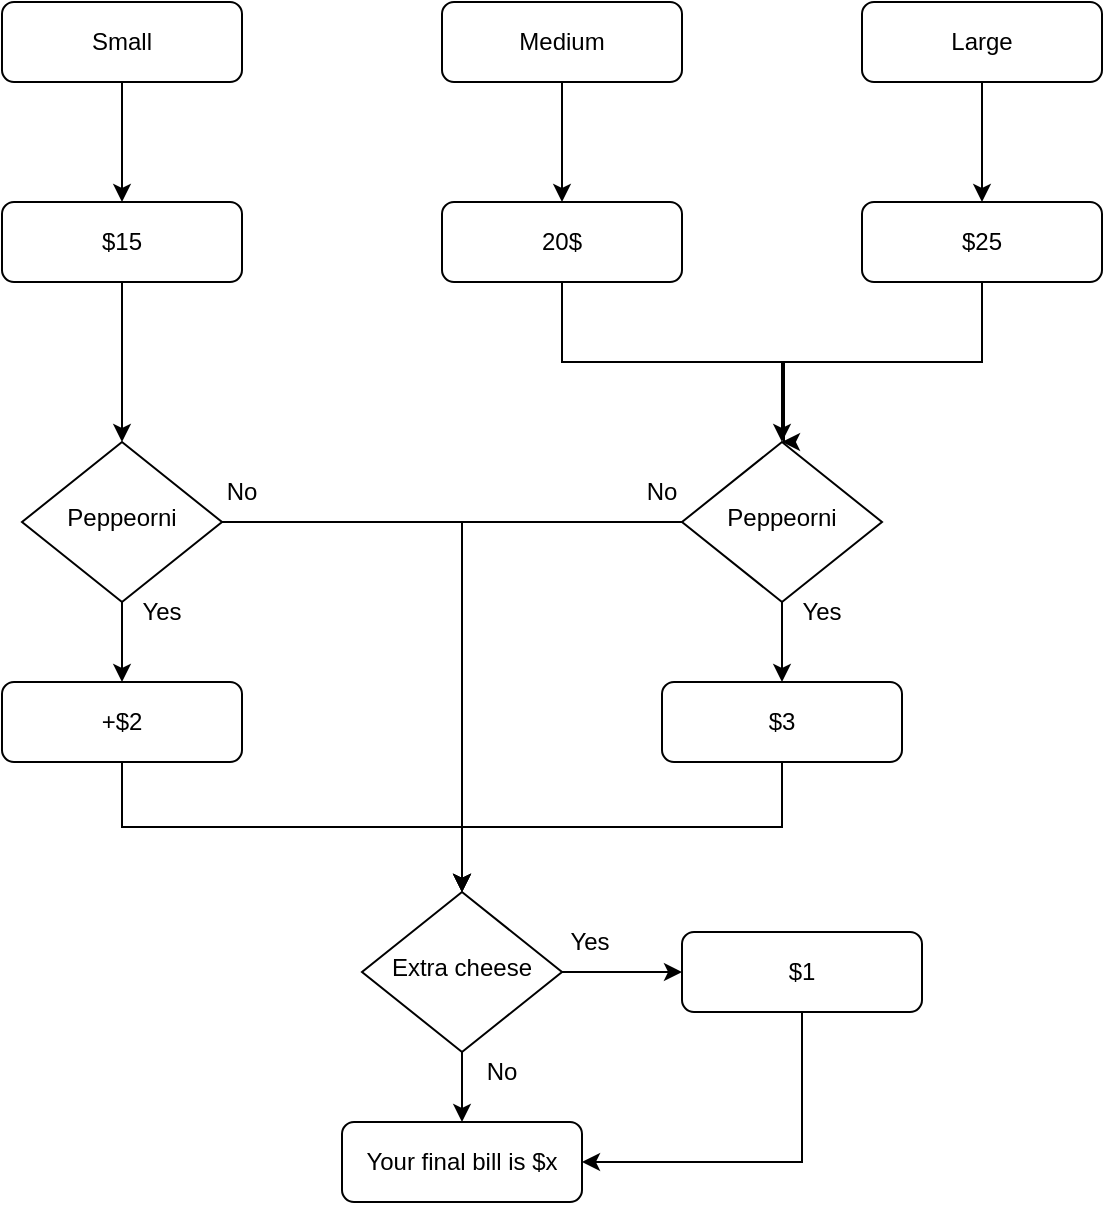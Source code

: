 <mxfile version="21.6.5" type="device">
  <diagram id="C5RBs43oDa-KdzZeNtuy" name="Page-1">
    <mxGraphModel dx="1338" dy="820" grid="1" gridSize="10" guides="1" tooltips="1" connect="1" arrows="1" fold="1" page="1" pageScale="1" pageWidth="827" pageHeight="1169" math="0" shadow="0">
      <root>
        <mxCell id="WIyWlLk6GJQsqaUBKTNV-0" />
        <mxCell id="WIyWlLk6GJQsqaUBKTNV-1" parent="WIyWlLk6GJQsqaUBKTNV-0" />
        <mxCell id="PG5u98xs7DWPBOgbhO8v-8" style="edgeStyle=orthogonalEdgeStyle;rounded=0;orthogonalLoop=1;jettySize=auto;html=1;exitX=0.5;exitY=1;exitDx=0;exitDy=0;entryX=0.5;entryY=0;entryDx=0;entryDy=0;" edge="1" parent="WIyWlLk6GJQsqaUBKTNV-1" source="PG5u98xs7DWPBOgbhO8v-0" target="PG5u98xs7DWPBOgbhO8v-5">
          <mxGeometry relative="1" as="geometry" />
        </mxCell>
        <mxCell id="PG5u98xs7DWPBOgbhO8v-0" value="Small" style="rounded=1;whiteSpace=wrap;html=1;fontSize=12;glass=0;strokeWidth=1;shadow=0;" vertex="1" parent="WIyWlLk6GJQsqaUBKTNV-1">
          <mxGeometry x="90" y="100" width="120" height="40" as="geometry" />
        </mxCell>
        <mxCell id="PG5u98xs7DWPBOgbhO8v-9" style="edgeStyle=orthogonalEdgeStyle;rounded=0;orthogonalLoop=1;jettySize=auto;html=1;exitX=0.5;exitY=1;exitDx=0;exitDy=0;entryX=0.5;entryY=0;entryDx=0;entryDy=0;" edge="1" parent="WIyWlLk6GJQsqaUBKTNV-1" source="PG5u98xs7DWPBOgbhO8v-1" target="PG5u98xs7DWPBOgbhO8v-6">
          <mxGeometry relative="1" as="geometry" />
        </mxCell>
        <mxCell id="PG5u98xs7DWPBOgbhO8v-1" value="Medium" style="rounded=1;whiteSpace=wrap;html=1;fontSize=12;glass=0;strokeWidth=1;shadow=0;" vertex="1" parent="WIyWlLk6GJQsqaUBKTNV-1">
          <mxGeometry x="310" y="100" width="120" height="40" as="geometry" />
        </mxCell>
        <mxCell id="PG5u98xs7DWPBOgbhO8v-10" style="edgeStyle=orthogonalEdgeStyle;rounded=0;orthogonalLoop=1;jettySize=auto;html=1;exitX=0.5;exitY=1;exitDx=0;exitDy=0;entryX=0.5;entryY=0;entryDx=0;entryDy=0;" edge="1" parent="WIyWlLk6GJQsqaUBKTNV-1" source="PG5u98xs7DWPBOgbhO8v-2" target="PG5u98xs7DWPBOgbhO8v-7">
          <mxGeometry relative="1" as="geometry" />
        </mxCell>
        <mxCell id="PG5u98xs7DWPBOgbhO8v-2" value="Large" style="rounded=1;whiteSpace=wrap;html=1;fontSize=12;glass=0;strokeWidth=1;shadow=0;" vertex="1" parent="WIyWlLk6GJQsqaUBKTNV-1">
          <mxGeometry x="520" y="100" width="120" height="40" as="geometry" />
        </mxCell>
        <mxCell id="PG5u98xs7DWPBOgbhO8v-23" style="edgeStyle=orthogonalEdgeStyle;rounded=0;orthogonalLoop=1;jettySize=auto;html=1;exitX=0.5;exitY=1;exitDx=0;exitDy=0;entryX=0.5;entryY=0;entryDx=0;entryDy=0;" edge="1" parent="WIyWlLk6GJQsqaUBKTNV-1" source="PG5u98xs7DWPBOgbhO8v-3" target="PG5u98xs7DWPBOgbhO8v-18">
          <mxGeometry relative="1" as="geometry" />
        </mxCell>
        <mxCell id="PG5u98xs7DWPBOgbhO8v-27" style="edgeStyle=orthogonalEdgeStyle;rounded=0;orthogonalLoop=1;jettySize=auto;html=1;exitX=0;exitY=0.5;exitDx=0;exitDy=0;entryX=0.5;entryY=0;entryDx=0;entryDy=0;" edge="1" parent="WIyWlLk6GJQsqaUBKTNV-1" source="PG5u98xs7DWPBOgbhO8v-3" target="PG5u98xs7DWPBOgbhO8v-12">
          <mxGeometry relative="1" as="geometry" />
        </mxCell>
        <mxCell id="PG5u98xs7DWPBOgbhO8v-3" value="Peppeorni" style="rhombus;whiteSpace=wrap;html=1;shadow=0;fontFamily=Helvetica;fontSize=12;align=center;strokeWidth=1;spacing=6;spacingTop=-4;" vertex="1" parent="WIyWlLk6GJQsqaUBKTNV-1">
          <mxGeometry x="430" y="320" width="100" height="80" as="geometry" />
        </mxCell>
        <mxCell id="PG5u98xs7DWPBOgbhO8v-13" style="edgeStyle=orthogonalEdgeStyle;rounded=0;orthogonalLoop=1;jettySize=auto;html=1;exitX=0.5;exitY=1;exitDx=0;exitDy=0;entryX=0.5;entryY=0;entryDx=0;entryDy=0;" edge="1" parent="WIyWlLk6GJQsqaUBKTNV-1" source="PG5u98xs7DWPBOgbhO8v-5" target="PG5u98xs7DWPBOgbhO8v-11">
          <mxGeometry relative="1" as="geometry" />
        </mxCell>
        <mxCell id="PG5u98xs7DWPBOgbhO8v-5" value="$15" style="rounded=1;whiteSpace=wrap;html=1;fontSize=12;glass=0;strokeWidth=1;shadow=0;" vertex="1" parent="WIyWlLk6GJQsqaUBKTNV-1">
          <mxGeometry x="90" y="200" width="120" height="40" as="geometry" />
        </mxCell>
        <mxCell id="PG5u98xs7DWPBOgbhO8v-14" style="edgeStyle=orthogonalEdgeStyle;rounded=0;orthogonalLoop=1;jettySize=auto;html=1;exitX=0.5;exitY=1;exitDx=0;exitDy=0;entryX=0.5;entryY=0;entryDx=0;entryDy=0;" edge="1" parent="WIyWlLk6GJQsqaUBKTNV-1" source="PG5u98xs7DWPBOgbhO8v-6" target="PG5u98xs7DWPBOgbhO8v-3">
          <mxGeometry relative="1" as="geometry" />
        </mxCell>
        <mxCell id="PG5u98xs7DWPBOgbhO8v-6" value="20$" style="rounded=1;whiteSpace=wrap;html=1;fontSize=12;glass=0;strokeWidth=1;shadow=0;" vertex="1" parent="WIyWlLk6GJQsqaUBKTNV-1">
          <mxGeometry x="310" y="200" width="120" height="40" as="geometry" />
        </mxCell>
        <mxCell id="PG5u98xs7DWPBOgbhO8v-15" style="edgeStyle=orthogonalEdgeStyle;rounded=0;orthogonalLoop=1;jettySize=auto;html=1;exitX=0.5;exitY=1;exitDx=0;exitDy=0;" edge="1" parent="WIyWlLk6GJQsqaUBKTNV-1" source="PG5u98xs7DWPBOgbhO8v-7">
          <mxGeometry relative="1" as="geometry">
            <mxPoint x="480" y="320" as="targetPoint" />
            <Array as="points">
              <mxPoint x="580" y="280" />
              <mxPoint x="481" y="280" />
            </Array>
          </mxGeometry>
        </mxCell>
        <mxCell id="PG5u98xs7DWPBOgbhO8v-7" value="$25" style="rounded=1;whiteSpace=wrap;html=1;fontSize=12;glass=0;strokeWidth=1;shadow=0;" vertex="1" parent="WIyWlLk6GJQsqaUBKTNV-1">
          <mxGeometry x="520" y="200" width="120" height="40" as="geometry" />
        </mxCell>
        <mxCell id="PG5u98xs7DWPBOgbhO8v-21" style="edgeStyle=orthogonalEdgeStyle;rounded=0;orthogonalLoop=1;jettySize=auto;html=1;exitX=0.5;exitY=1;exitDx=0;exitDy=0;entryX=0.5;entryY=0;entryDx=0;entryDy=0;" edge="1" parent="WIyWlLk6GJQsqaUBKTNV-1" source="PG5u98xs7DWPBOgbhO8v-11" target="PG5u98xs7DWPBOgbhO8v-17">
          <mxGeometry relative="1" as="geometry" />
        </mxCell>
        <mxCell id="PG5u98xs7DWPBOgbhO8v-26" style="edgeStyle=orthogonalEdgeStyle;rounded=0;orthogonalLoop=1;jettySize=auto;html=1;exitX=1;exitY=0.5;exitDx=0;exitDy=0;entryX=0.5;entryY=0;entryDx=0;entryDy=0;" edge="1" parent="WIyWlLk6GJQsqaUBKTNV-1" source="PG5u98xs7DWPBOgbhO8v-11" target="PG5u98xs7DWPBOgbhO8v-12">
          <mxGeometry relative="1" as="geometry" />
        </mxCell>
        <mxCell id="PG5u98xs7DWPBOgbhO8v-11" value="Peppeorni" style="rhombus;whiteSpace=wrap;html=1;shadow=0;fontFamily=Helvetica;fontSize=12;align=center;strokeWidth=1;spacing=6;spacingTop=-4;" vertex="1" parent="WIyWlLk6GJQsqaUBKTNV-1">
          <mxGeometry x="100" y="320" width="100" height="80" as="geometry" />
        </mxCell>
        <mxCell id="PG5u98xs7DWPBOgbhO8v-32" style="edgeStyle=orthogonalEdgeStyle;rounded=0;orthogonalLoop=1;jettySize=auto;html=1;exitX=1;exitY=0.5;exitDx=0;exitDy=0;entryX=0;entryY=0.5;entryDx=0;entryDy=0;" edge="1" parent="WIyWlLk6GJQsqaUBKTNV-1" source="PG5u98xs7DWPBOgbhO8v-12" target="PG5u98xs7DWPBOgbhO8v-19">
          <mxGeometry relative="1" as="geometry" />
        </mxCell>
        <mxCell id="PG5u98xs7DWPBOgbhO8v-34" style="edgeStyle=orthogonalEdgeStyle;rounded=0;orthogonalLoop=1;jettySize=auto;html=1;exitX=0.5;exitY=1;exitDx=0;exitDy=0;entryX=0.5;entryY=0;entryDx=0;entryDy=0;" edge="1" parent="WIyWlLk6GJQsqaUBKTNV-1" source="PG5u98xs7DWPBOgbhO8v-12" target="PG5u98xs7DWPBOgbhO8v-20">
          <mxGeometry relative="1" as="geometry" />
        </mxCell>
        <mxCell id="PG5u98xs7DWPBOgbhO8v-12" value="Extra cheese" style="rhombus;whiteSpace=wrap;html=1;shadow=0;fontFamily=Helvetica;fontSize=12;align=center;strokeWidth=1;spacing=6;spacingTop=-4;" vertex="1" parent="WIyWlLk6GJQsqaUBKTNV-1">
          <mxGeometry x="270" y="545" width="100" height="80" as="geometry" />
        </mxCell>
        <mxCell id="PG5u98xs7DWPBOgbhO8v-22" style="edgeStyle=orthogonalEdgeStyle;rounded=0;orthogonalLoop=1;jettySize=auto;html=1;exitX=0.5;exitY=1;exitDx=0;exitDy=0;entryX=0.5;entryY=0;entryDx=0;entryDy=0;" edge="1" parent="WIyWlLk6GJQsqaUBKTNV-1" source="PG5u98xs7DWPBOgbhO8v-17" target="PG5u98xs7DWPBOgbhO8v-12">
          <mxGeometry relative="1" as="geometry" />
        </mxCell>
        <mxCell id="PG5u98xs7DWPBOgbhO8v-17" value="+$2" style="rounded=1;whiteSpace=wrap;html=1;fontSize=12;glass=0;strokeWidth=1;shadow=0;" vertex="1" parent="WIyWlLk6GJQsqaUBKTNV-1">
          <mxGeometry x="90" y="440" width="120" height="40" as="geometry" />
        </mxCell>
        <mxCell id="PG5u98xs7DWPBOgbhO8v-25" style="edgeStyle=orthogonalEdgeStyle;rounded=0;orthogonalLoop=1;jettySize=auto;html=1;exitX=0.5;exitY=1;exitDx=0;exitDy=0;entryX=0.5;entryY=0;entryDx=0;entryDy=0;" edge="1" parent="WIyWlLk6GJQsqaUBKTNV-1" source="PG5u98xs7DWPBOgbhO8v-18" target="PG5u98xs7DWPBOgbhO8v-12">
          <mxGeometry relative="1" as="geometry" />
        </mxCell>
        <mxCell id="PG5u98xs7DWPBOgbhO8v-18" value="$3" style="rounded=1;whiteSpace=wrap;html=1;fontSize=12;glass=0;strokeWidth=1;shadow=0;" vertex="1" parent="WIyWlLk6GJQsqaUBKTNV-1">
          <mxGeometry x="420" y="440" width="120" height="40" as="geometry" />
        </mxCell>
        <mxCell id="PG5u98xs7DWPBOgbhO8v-36" style="edgeStyle=orthogonalEdgeStyle;rounded=0;orthogonalLoop=1;jettySize=auto;html=1;exitX=0.5;exitY=1;exitDx=0;exitDy=0;entryX=1;entryY=0.5;entryDx=0;entryDy=0;" edge="1" parent="WIyWlLk6GJQsqaUBKTNV-1" source="PG5u98xs7DWPBOgbhO8v-19" target="PG5u98xs7DWPBOgbhO8v-20">
          <mxGeometry relative="1" as="geometry" />
        </mxCell>
        <mxCell id="PG5u98xs7DWPBOgbhO8v-19" value="$1" style="rounded=1;whiteSpace=wrap;html=1;fontSize=12;glass=0;strokeWidth=1;shadow=0;" vertex="1" parent="WIyWlLk6GJQsqaUBKTNV-1">
          <mxGeometry x="430" y="565" width="120" height="40" as="geometry" />
        </mxCell>
        <mxCell id="PG5u98xs7DWPBOgbhO8v-20" value="Your final bill is $x" style="rounded=1;whiteSpace=wrap;html=1;fontSize=12;glass=0;strokeWidth=1;shadow=0;" vertex="1" parent="WIyWlLk6GJQsqaUBKTNV-1">
          <mxGeometry x="260" y="660" width="120" height="40" as="geometry" />
        </mxCell>
        <mxCell id="PG5u98xs7DWPBOgbhO8v-28" value="Yes" style="text;html=1;strokeColor=none;fillColor=none;align=center;verticalAlign=middle;whiteSpace=wrap;rounded=0;" vertex="1" parent="WIyWlLk6GJQsqaUBKTNV-1">
          <mxGeometry x="140" y="390" width="60" height="30" as="geometry" />
        </mxCell>
        <mxCell id="PG5u98xs7DWPBOgbhO8v-29" value="Yes" style="text;html=1;strokeColor=none;fillColor=none;align=center;verticalAlign=middle;whiteSpace=wrap;rounded=0;" vertex="1" parent="WIyWlLk6GJQsqaUBKTNV-1">
          <mxGeometry x="470" y="390" width="60" height="30" as="geometry" />
        </mxCell>
        <mxCell id="PG5u98xs7DWPBOgbhO8v-30" value="No" style="text;html=1;strokeColor=none;fillColor=none;align=center;verticalAlign=middle;whiteSpace=wrap;rounded=0;" vertex="1" parent="WIyWlLk6GJQsqaUBKTNV-1">
          <mxGeometry x="180" y="330" width="60" height="30" as="geometry" />
        </mxCell>
        <mxCell id="PG5u98xs7DWPBOgbhO8v-31" value="No" style="text;html=1;strokeColor=none;fillColor=none;align=center;verticalAlign=middle;whiteSpace=wrap;rounded=0;" vertex="1" parent="WIyWlLk6GJQsqaUBKTNV-1">
          <mxGeometry x="390" y="330" width="60" height="30" as="geometry" />
        </mxCell>
        <mxCell id="PG5u98xs7DWPBOgbhO8v-33" value="Yes" style="text;html=1;strokeColor=none;fillColor=none;align=center;verticalAlign=middle;whiteSpace=wrap;rounded=0;" vertex="1" parent="WIyWlLk6GJQsqaUBKTNV-1">
          <mxGeometry x="354" y="555" width="60" height="30" as="geometry" />
        </mxCell>
        <mxCell id="PG5u98xs7DWPBOgbhO8v-35" value="No" style="text;html=1;strokeColor=none;fillColor=none;align=center;verticalAlign=middle;whiteSpace=wrap;rounded=0;" vertex="1" parent="WIyWlLk6GJQsqaUBKTNV-1">
          <mxGeometry x="310" y="620" width="60" height="30" as="geometry" />
        </mxCell>
      </root>
    </mxGraphModel>
  </diagram>
</mxfile>
